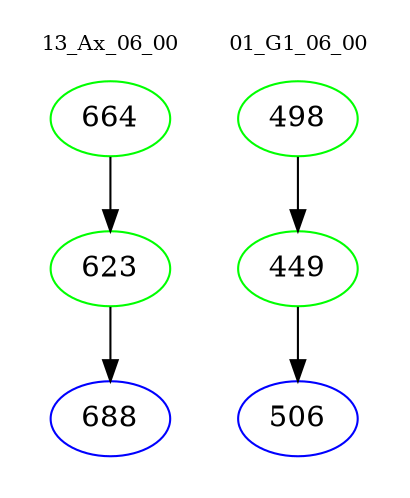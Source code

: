 digraph{
subgraph cluster_0 {
color = white
label = "13_Ax_06_00";
fontsize=10;
T0_664 [label="664", color="green"]
T0_664 -> T0_623 [color="black"]
T0_623 [label="623", color="green"]
T0_623 -> T0_688 [color="black"]
T0_688 [label="688", color="blue"]
}
subgraph cluster_1 {
color = white
label = "01_G1_06_00";
fontsize=10;
T1_498 [label="498", color="green"]
T1_498 -> T1_449 [color="black"]
T1_449 [label="449", color="green"]
T1_449 -> T1_506 [color="black"]
T1_506 [label="506", color="blue"]
}
}
